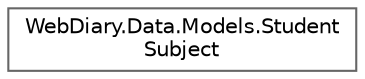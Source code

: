 digraph "Graphical Class Hierarchy"
{
 // LATEX_PDF_SIZE
  bgcolor="transparent";
  edge [fontname=Helvetica,fontsize=10,labelfontname=Helvetica,labelfontsize=10];
  node [fontname=Helvetica,fontsize=10,shape=box,height=0.2,width=0.4];
  rankdir="LR";
  Node0 [id="Node000000",label="WebDiary.Data.Models.Student\lSubject",height=0.2,width=0.4,color="grey40", fillcolor="white", style="filled",URL="$class_web_diary_1_1_data_1_1_models_1_1_student_subject.html",tooltip=" "];
}
